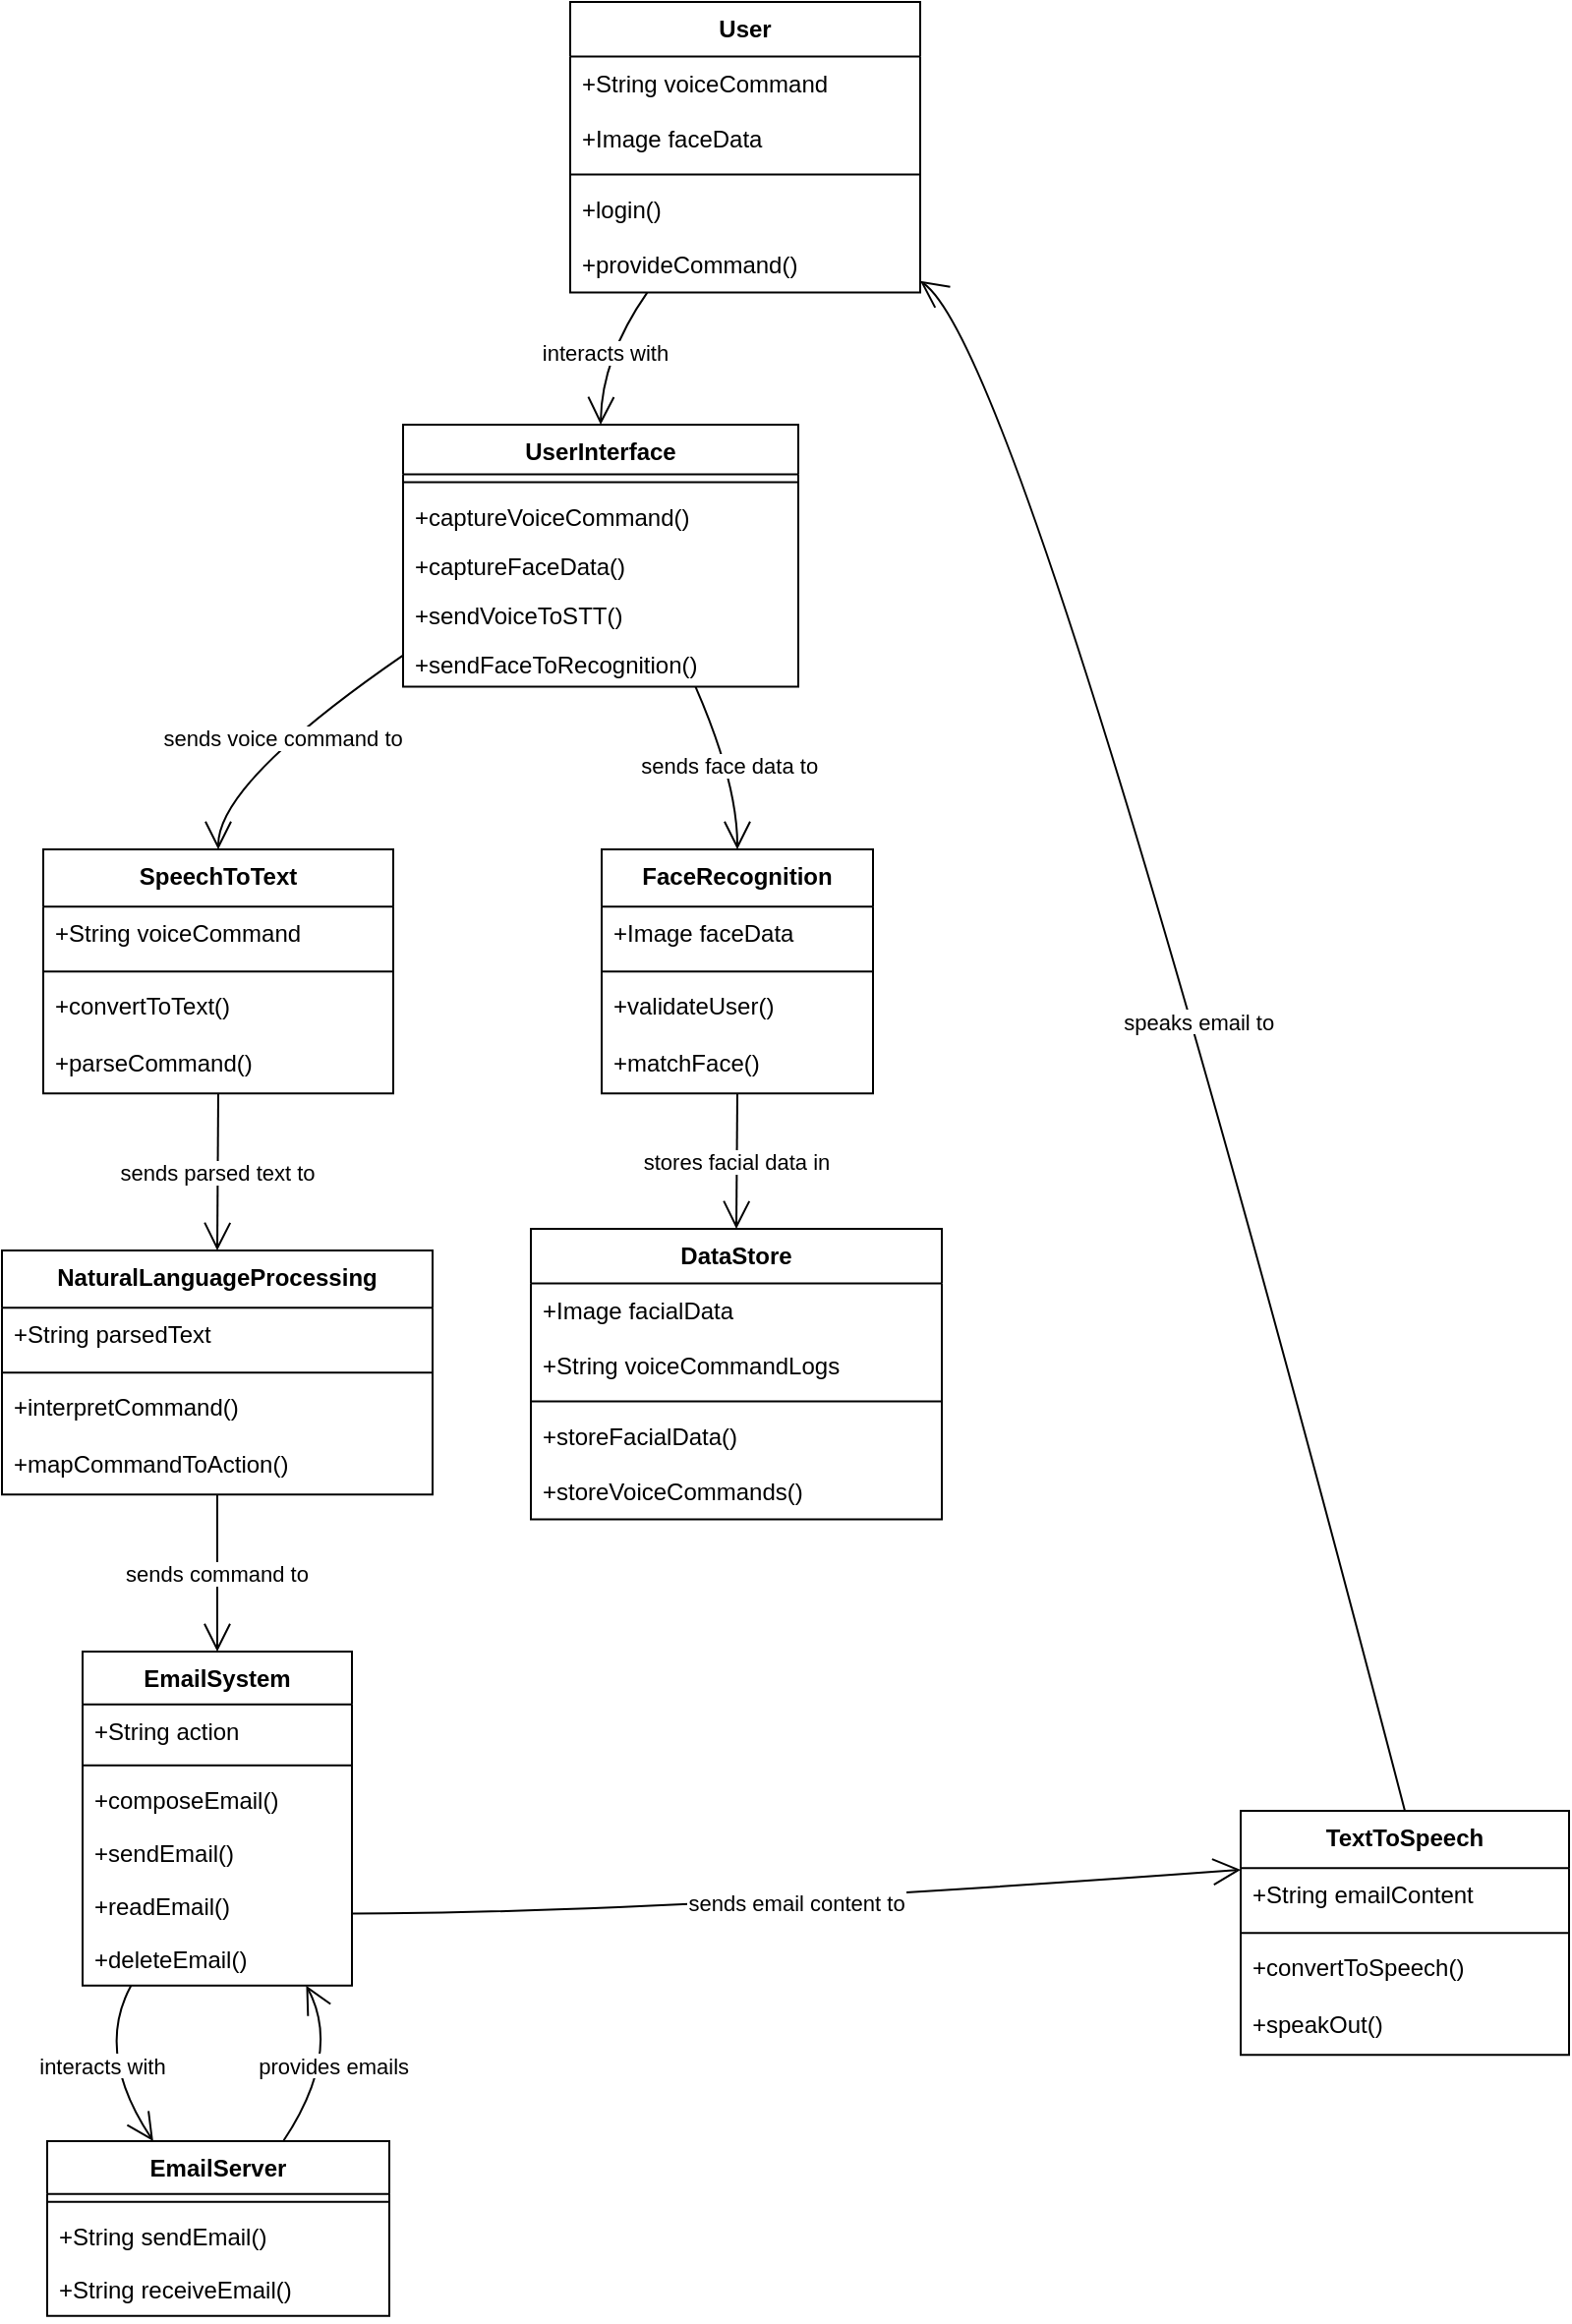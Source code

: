 <mxfile version="24.7.8">
  <diagram name="Page-1" id="zEuR2ata6NyK0iJPSnlo">
    <mxGraphModel dx="1105" dy="654" grid="1" gridSize="10" guides="1" tooltips="1" connect="1" arrows="1" fold="1" page="1" pageScale="1" pageWidth="850" pageHeight="1100" math="0" shadow="0">
      <root>
        <mxCell id="0" />
        <mxCell id="1" parent="0" />
        <mxCell id="K1ZRSHbWOJf6z0FxV2P3-123" value="User" style="swimlane;fontStyle=1;align=center;verticalAlign=top;childLayout=stackLayout;horizontal=1;startSize=27.8;horizontalStack=0;resizeParent=1;resizeParentMax=0;resizeLast=0;collapsible=0;marginBottom=0;" parent="1" vertex="1">
          <mxGeometry x="309" y="180" width="178" height="147.8" as="geometry" />
        </mxCell>
        <mxCell id="K1ZRSHbWOJf6z0FxV2P3-124" value="+String voiceCommand" style="text;strokeColor=none;fillColor=none;align=left;verticalAlign=top;spacingLeft=4;spacingRight=4;overflow=hidden;rotatable=0;points=[[0,0.5],[1,0.5]];portConstraint=eastwest;" parent="K1ZRSHbWOJf6z0FxV2P3-123" vertex="1">
          <mxGeometry y="27.8" width="178" height="28" as="geometry" />
        </mxCell>
        <mxCell id="K1ZRSHbWOJf6z0FxV2P3-125" value="+Image faceData" style="text;strokeColor=none;fillColor=none;align=left;verticalAlign=top;spacingLeft=4;spacingRight=4;overflow=hidden;rotatable=0;points=[[0,0.5],[1,0.5]];portConstraint=eastwest;" parent="K1ZRSHbWOJf6z0FxV2P3-123" vertex="1">
          <mxGeometry y="55.8" width="178" height="28" as="geometry" />
        </mxCell>
        <mxCell id="K1ZRSHbWOJf6z0FxV2P3-126" style="line;strokeWidth=1;fillColor=none;align=left;verticalAlign=middle;spacingTop=-1;spacingLeft=3;spacingRight=3;rotatable=0;labelPosition=right;points=[];portConstraint=eastwest;strokeColor=inherit;" parent="K1ZRSHbWOJf6z0FxV2P3-123" vertex="1">
          <mxGeometry y="83.8" width="178" height="8" as="geometry" />
        </mxCell>
        <mxCell id="K1ZRSHbWOJf6z0FxV2P3-127" value="+login()" style="text;strokeColor=none;fillColor=none;align=left;verticalAlign=top;spacingLeft=4;spacingRight=4;overflow=hidden;rotatable=0;points=[[0,0.5],[1,0.5]];portConstraint=eastwest;" parent="K1ZRSHbWOJf6z0FxV2P3-123" vertex="1">
          <mxGeometry y="91.8" width="178" height="28" as="geometry" />
        </mxCell>
        <mxCell id="K1ZRSHbWOJf6z0FxV2P3-128" value="+provideCommand()" style="text;strokeColor=none;fillColor=none;align=left;verticalAlign=top;spacingLeft=4;spacingRight=4;overflow=hidden;rotatable=0;points=[[0,0.5],[1,0.5]];portConstraint=eastwest;" parent="K1ZRSHbWOJf6z0FxV2P3-123" vertex="1">
          <mxGeometry y="119.8" width="178" height="28" as="geometry" />
        </mxCell>
        <mxCell id="K1ZRSHbWOJf6z0FxV2P3-129" value="UserInterface" style="swimlane;fontStyle=1;align=center;verticalAlign=top;childLayout=stackLayout;horizontal=1;startSize=25.273;horizontalStack=0;resizeParent=1;resizeParentMax=0;resizeLast=0;collapsible=0;marginBottom=0;" parent="1" vertex="1">
          <mxGeometry x="224" y="395" width="201" height="133.273" as="geometry" />
        </mxCell>
        <mxCell id="K1ZRSHbWOJf6z0FxV2P3-130" style="line;strokeWidth=1;fillColor=none;align=left;verticalAlign=middle;spacingTop=-1;spacingLeft=3;spacingRight=3;rotatable=0;labelPosition=right;points=[];portConstraint=eastwest;strokeColor=inherit;" parent="K1ZRSHbWOJf6z0FxV2P3-129" vertex="1">
          <mxGeometry y="25.273" width="201" height="8" as="geometry" />
        </mxCell>
        <mxCell id="K1ZRSHbWOJf6z0FxV2P3-131" value="+captureVoiceCommand()" style="text;strokeColor=none;fillColor=none;align=left;verticalAlign=top;spacingLeft=4;spacingRight=4;overflow=hidden;rotatable=0;points=[[0,0.5],[1,0.5]];portConstraint=eastwest;" parent="K1ZRSHbWOJf6z0FxV2P3-129" vertex="1">
          <mxGeometry y="33.273" width="201" height="25" as="geometry" />
        </mxCell>
        <mxCell id="K1ZRSHbWOJf6z0FxV2P3-132" value="+captureFaceData()" style="text;strokeColor=none;fillColor=none;align=left;verticalAlign=top;spacingLeft=4;spacingRight=4;overflow=hidden;rotatable=0;points=[[0,0.5],[1,0.5]];portConstraint=eastwest;" parent="K1ZRSHbWOJf6z0FxV2P3-129" vertex="1">
          <mxGeometry y="58.273" width="201" height="25" as="geometry" />
        </mxCell>
        <mxCell id="K1ZRSHbWOJf6z0FxV2P3-133" value="+sendVoiceToSTT()" style="text;strokeColor=none;fillColor=none;align=left;verticalAlign=top;spacingLeft=4;spacingRight=4;overflow=hidden;rotatable=0;points=[[0,0.5],[1,0.5]];portConstraint=eastwest;" parent="K1ZRSHbWOJf6z0FxV2P3-129" vertex="1">
          <mxGeometry y="83.273" width="201" height="25" as="geometry" />
        </mxCell>
        <mxCell id="K1ZRSHbWOJf6z0FxV2P3-134" value="+sendFaceToRecognition()" style="text;strokeColor=none;fillColor=none;align=left;verticalAlign=top;spacingLeft=4;spacingRight=4;overflow=hidden;rotatable=0;points=[[0,0.5],[1,0.5]];portConstraint=eastwest;" parent="K1ZRSHbWOJf6z0FxV2P3-129" vertex="1">
          <mxGeometry y="108.273" width="201" height="25" as="geometry" />
        </mxCell>
        <mxCell id="K1ZRSHbWOJf6z0FxV2P3-135" value="FaceRecognition" style="swimlane;fontStyle=1;align=center;verticalAlign=top;childLayout=stackLayout;horizontal=1;startSize=29.15;horizontalStack=0;resizeParent=1;resizeParentMax=0;resizeLast=0;collapsible=0;marginBottom=0;" parent="1" vertex="1">
          <mxGeometry x="325" y="611" width="138" height="124.15" as="geometry" />
        </mxCell>
        <mxCell id="K1ZRSHbWOJf6z0FxV2P3-136" value="+Image faceData" style="text;strokeColor=none;fillColor=none;align=left;verticalAlign=top;spacingLeft=4;spacingRight=4;overflow=hidden;rotatable=0;points=[[0,0.5],[1,0.5]];portConstraint=eastwest;" parent="K1ZRSHbWOJf6z0FxV2P3-135" vertex="1">
          <mxGeometry y="29.15" width="138" height="29" as="geometry" />
        </mxCell>
        <mxCell id="K1ZRSHbWOJf6z0FxV2P3-137" style="line;strokeWidth=1;fillColor=none;align=left;verticalAlign=middle;spacingTop=-1;spacingLeft=3;spacingRight=3;rotatable=0;labelPosition=right;points=[];portConstraint=eastwest;strokeColor=inherit;" parent="K1ZRSHbWOJf6z0FxV2P3-135" vertex="1">
          <mxGeometry y="58.15" width="138" height="8" as="geometry" />
        </mxCell>
        <mxCell id="K1ZRSHbWOJf6z0FxV2P3-138" value="+validateUser()" style="text;strokeColor=none;fillColor=none;align=left;verticalAlign=top;spacingLeft=4;spacingRight=4;overflow=hidden;rotatable=0;points=[[0,0.5],[1,0.5]];portConstraint=eastwest;" parent="K1ZRSHbWOJf6z0FxV2P3-135" vertex="1">
          <mxGeometry y="66.15" width="138" height="29" as="geometry" />
        </mxCell>
        <mxCell id="K1ZRSHbWOJf6z0FxV2P3-139" value="+matchFace()" style="text;strokeColor=none;fillColor=none;align=left;verticalAlign=top;spacingLeft=4;spacingRight=4;overflow=hidden;rotatable=0;points=[[0,0.5],[1,0.5]];portConstraint=eastwest;" parent="K1ZRSHbWOJf6z0FxV2P3-135" vertex="1">
          <mxGeometry y="95.15" width="138" height="29" as="geometry" />
        </mxCell>
        <mxCell id="K1ZRSHbWOJf6z0FxV2P3-140" value="SpeechToText" style="swimlane;fontStyle=1;align=center;verticalAlign=top;childLayout=stackLayout;horizontal=1;startSize=29.15;horizontalStack=0;resizeParent=1;resizeParentMax=0;resizeLast=0;collapsible=0;marginBottom=0;" parent="1" vertex="1">
          <mxGeometry x="41" y="611" width="178" height="124.15" as="geometry" />
        </mxCell>
        <mxCell id="K1ZRSHbWOJf6z0FxV2P3-141" value="+String voiceCommand" style="text;strokeColor=none;fillColor=none;align=left;verticalAlign=top;spacingLeft=4;spacingRight=4;overflow=hidden;rotatable=0;points=[[0,0.5],[1,0.5]];portConstraint=eastwest;" parent="K1ZRSHbWOJf6z0FxV2P3-140" vertex="1">
          <mxGeometry y="29.15" width="178" height="29" as="geometry" />
        </mxCell>
        <mxCell id="K1ZRSHbWOJf6z0FxV2P3-142" style="line;strokeWidth=1;fillColor=none;align=left;verticalAlign=middle;spacingTop=-1;spacingLeft=3;spacingRight=3;rotatable=0;labelPosition=right;points=[];portConstraint=eastwest;strokeColor=inherit;" parent="K1ZRSHbWOJf6z0FxV2P3-140" vertex="1">
          <mxGeometry y="58.15" width="178" height="8" as="geometry" />
        </mxCell>
        <mxCell id="K1ZRSHbWOJf6z0FxV2P3-143" value="+convertToText()" style="text;strokeColor=none;fillColor=none;align=left;verticalAlign=top;spacingLeft=4;spacingRight=4;overflow=hidden;rotatable=0;points=[[0,0.5],[1,0.5]];portConstraint=eastwest;" parent="K1ZRSHbWOJf6z0FxV2P3-140" vertex="1">
          <mxGeometry y="66.15" width="178" height="29" as="geometry" />
        </mxCell>
        <mxCell id="K1ZRSHbWOJf6z0FxV2P3-144" value="+parseCommand()" style="text;strokeColor=none;fillColor=none;align=left;verticalAlign=top;spacingLeft=4;spacingRight=4;overflow=hidden;rotatable=0;points=[[0,0.5],[1,0.5]];portConstraint=eastwest;" parent="K1ZRSHbWOJf6z0FxV2P3-140" vertex="1">
          <mxGeometry y="95.15" width="178" height="29" as="geometry" />
        </mxCell>
        <mxCell id="K1ZRSHbWOJf6z0FxV2P3-145" value="NaturalLanguageProcessing" style="swimlane;fontStyle=1;align=center;verticalAlign=top;childLayout=stackLayout;horizontal=1;startSize=29.15;horizontalStack=0;resizeParent=1;resizeParentMax=0;resizeLast=0;collapsible=0;marginBottom=0;" parent="1" vertex="1">
          <mxGeometry x="20" y="815" width="219" height="124.15" as="geometry" />
        </mxCell>
        <mxCell id="K1ZRSHbWOJf6z0FxV2P3-146" value="+String parsedText" style="text;strokeColor=none;fillColor=none;align=left;verticalAlign=top;spacingLeft=4;spacingRight=4;overflow=hidden;rotatable=0;points=[[0,0.5],[1,0.5]];portConstraint=eastwest;" parent="K1ZRSHbWOJf6z0FxV2P3-145" vertex="1">
          <mxGeometry y="29.15" width="219" height="29" as="geometry" />
        </mxCell>
        <mxCell id="K1ZRSHbWOJf6z0FxV2P3-147" style="line;strokeWidth=1;fillColor=none;align=left;verticalAlign=middle;spacingTop=-1;spacingLeft=3;spacingRight=3;rotatable=0;labelPosition=right;points=[];portConstraint=eastwest;strokeColor=inherit;" parent="K1ZRSHbWOJf6z0FxV2P3-145" vertex="1">
          <mxGeometry y="58.15" width="219" height="8" as="geometry" />
        </mxCell>
        <mxCell id="K1ZRSHbWOJf6z0FxV2P3-148" value="+interpretCommand()" style="text;strokeColor=none;fillColor=none;align=left;verticalAlign=top;spacingLeft=4;spacingRight=4;overflow=hidden;rotatable=0;points=[[0,0.5],[1,0.5]];portConstraint=eastwest;" parent="K1ZRSHbWOJf6z0FxV2P3-145" vertex="1">
          <mxGeometry y="66.15" width="219" height="29" as="geometry" />
        </mxCell>
        <mxCell id="K1ZRSHbWOJf6z0FxV2P3-149" value="+mapCommandToAction()" style="text;strokeColor=none;fillColor=none;align=left;verticalAlign=top;spacingLeft=4;spacingRight=4;overflow=hidden;rotatable=0;points=[[0,0.5],[1,0.5]];portConstraint=eastwest;" parent="K1ZRSHbWOJf6z0FxV2P3-145" vertex="1">
          <mxGeometry y="95.15" width="219" height="29" as="geometry" />
        </mxCell>
        <mxCell id="K1ZRSHbWOJf6z0FxV2P3-150" value="EmailSystem" style="swimlane;fontStyle=1;align=center;verticalAlign=top;childLayout=stackLayout;horizontal=1;startSize=26.9;horizontalStack=0;resizeParent=1;resizeParentMax=0;resizeLast=0;collapsible=0;marginBottom=0;" parent="1" vertex="1">
          <mxGeometry x="61" y="1019" width="137" height="169.9" as="geometry" />
        </mxCell>
        <mxCell id="K1ZRSHbWOJf6z0FxV2P3-151" value="+String action" style="text;strokeColor=none;fillColor=none;align=left;verticalAlign=top;spacingLeft=4;spacingRight=4;overflow=hidden;rotatable=0;points=[[0,0.5],[1,0.5]];portConstraint=eastwest;" parent="K1ZRSHbWOJf6z0FxV2P3-150" vertex="1">
          <mxGeometry y="26.9" width="137" height="27" as="geometry" />
        </mxCell>
        <mxCell id="K1ZRSHbWOJf6z0FxV2P3-152" style="line;strokeWidth=1;fillColor=none;align=left;verticalAlign=middle;spacingTop=-1;spacingLeft=3;spacingRight=3;rotatable=0;labelPosition=right;points=[];portConstraint=eastwest;strokeColor=inherit;" parent="K1ZRSHbWOJf6z0FxV2P3-150" vertex="1">
          <mxGeometry y="53.9" width="137" height="8" as="geometry" />
        </mxCell>
        <mxCell id="K1ZRSHbWOJf6z0FxV2P3-153" value="+composeEmail()" style="text;strokeColor=none;fillColor=none;align=left;verticalAlign=top;spacingLeft=4;spacingRight=4;overflow=hidden;rotatable=0;points=[[0,0.5],[1,0.5]];portConstraint=eastwest;" parent="K1ZRSHbWOJf6z0FxV2P3-150" vertex="1">
          <mxGeometry y="61.9" width="137" height="27" as="geometry" />
        </mxCell>
        <mxCell id="K1ZRSHbWOJf6z0FxV2P3-154" value="+sendEmail()" style="text;strokeColor=none;fillColor=none;align=left;verticalAlign=top;spacingLeft=4;spacingRight=4;overflow=hidden;rotatable=0;points=[[0,0.5],[1,0.5]];portConstraint=eastwest;" parent="K1ZRSHbWOJf6z0FxV2P3-150" vertex="1">
          <mxGeometry y="88.9" width="137" height="27" as="geometry" />
        </mxCell>
        <mxCell id="K1ZRSHbWOJf6z0FxV2P3-155" value="+readEmail()" style="text;strokeColor=none;fillColor=none;align=left;verticalAlign=top;spacingLeft=4;spacingRight=4;overflow=hidden;rotatable=0;points=[[0,0.5],[1,0.5]];portConstraint=eastwest;" parent="K1ZRSHbWOJf6z0FxV2P3-150" vertex="1">
          <mxGeometry y="115.9" width="137" height="27" as="geometry" />
        </mxCell>
        <mxCell id="K1ZRSHbWOJf6z0FxV2P3-156" value="+deleteEmail()" style="text;strokeColor=none;fillColor=none;align=left;verticalAlign=top;spacingLeft=4;spacingRight=4;overflow=hidden;rotatable=0;points=[[0,0.5],[1,0.5]];portConstraint=eastwest;" parent="K1ZRSHbWOJf6z0FxV2P3-150" vertex="1">
          <mxGeometry y="142.9" width="137" height="27" as="geometry" />
        </mxCell>
        <mxCell id="K1ZRSHbWOJf6z0FxV2P3-157" value="TextToSpeech" style="swimlane;fontStyle=1;align=center;verticalAlign=top;childLayout=stackLayout;horizontal=1;startSize=29.15;horizontalStack=0;resizeParent=1;resizeParentMax=0;resizeLast=0;collapsible=0;marginBottom=0;" parent="1" vertex="1">
          <mxGeometry x="650" y="1100" width="167" height="124.15" as="geometry" />
        </mxCell>
        <mxCell id="K1ZRSHbWOJf6z0FxV2P3-158" value="+String emailContent" style="text;strokeColor=none;fillColor=none;align=left;verticalAlign=top;spacingLeft=4;spacingRight=4;overflow=hidden;rotatable=0;points=[[0,0.5],[1,0.5]];portConstraint=eastwest;" parent="K1ZRSHbWOJf6z0FxV2P3-157" vertex="1">
          <mxGeometry y="29.15" width="167" height="29" as="geometry" />
        </mxCell>
        <mxCell id="K1ZRSHbWOJf6z0FxV2P3-159" style="line;strokeWidth=1;fillColor=none;align=left;verticalAlign=middle;spacingTop=-1;spacingLeft=3;spacingRight=3;rotatable=0;labelPosition=right;points=[];portConstraint=eastwest;strokeColor=inherit;" parent="K1ZRSHbWOJf6z0FxV2P3-157" vertex="1">
          <mxGeometry y="58.15" width="167" height="8" as="geometry" />
        </mxCell>
        <mxCell id="K1ZRSHbWOJf6z0FxV2P3-160" value="+convertToSpeech()" style="text;strokeColor=none;fillColor=none;align=left;verticalAlign=top;spacingLeft=4;spacingRight=4;overflow=hidden;rotatable=0;points=[[0,0.5],[1,0.5]];portConstraint=eastwest;" parent="K1ZRSHbWOJf6z0FxV2P3-157" vertex="1">
          <mxGeometry y="66.15" width="167" height="29" as="geometry" />
        </mxCell>
        <mxCell id="K1ZRSHbWOJf6z0FxV2P3-161" value="+speakOut()" style="text;strokeColor=none;fillColor=none;align=left;verticalAlign=top;spacingLeft=4;spacingRight=4;overflow=hidden;rotatable=0;points=[[0,0.5],[1,0.5]];portConstraint=eastwest;" parent="K1ZRSHbWOJf6z0FxV2P3-157" vertex="1">
          <mxGeometry y="95.15" width="167" height="29" as="geometry" />
        </mxCell>
        <mxCell id="K1ZRSHbWOJf6z0FxV2P3-162" value="DataStore" style="swimlane;fontStyle=1;align=center;verticalAlign=top;childLayout=stackLayout;horizontal=1;startSize=27.8;horizontalStack=0;resizeParent=1;resizeParentMax=0;resizeLast=0;collapsible=0;marginBottom=0;" parent="1" vertex="1">
          <mxGeometry x="289" y="804" width="209" height="147.8" as="geometry" />
        </mxCell>
        <mxCell id="K1ZRSHbWOJf6z0FxV2P3-163" value="+Image facialData" style="text;strokeColor=none;fillColor=none;align=left;verticalAlign=top;spacingLeft=4;spacingRight=4;overflow=hidden;rotatable=0;points=[[0,0.5],[1,0.5]];portConstraint=eastwest;" parent="K1ZRSHbWOJf6z0FxV2P3-162" vertex="1">
          <mxGeometry y="27.8" width="209" height="28" as="geometry" />
        </mxCell>
        <mxCell id="K1ZRSHbWOJf6z0FxV2P3-164" value="+String voiceCommandLogs" style="text;strokeColor=none;fillColor=none;align=left;verticalAlign=top;spacingLeft=4;spacingRight=4;overflow=hidden;rotatable=0;points=[[0,0.5],[1,0.5]];portConstraint=eastwest;" parent="K1ZRSHbWOJf6z0FxV2P3-162" vertex="1">
          <mxGeometry y="55.8" width="209" height="28" as="geometry" />
        </mxCell>
        <mxCell id="K1ZRSHbWOJf6z0FxV2P3-165" style="line;strokeWidth=1;fillColor=none;align=left;verticalAlign=middle;spacingTop=-1;spacingLeft=3;spacingRight=3;rotatable=0;labelPosition=right;points=[];portConstraint=eastwest;strokeColor=inherit;" parent="K1ZRSHbWOJf6z0FxV2P3-162" vertex="1">
          <mxGeometry y="83.8" width="209" height="8" as="geometry" />
        </mxCell>
        <mxCell id="K1ZRSHbWOJf6z0FxV2P3-166" value="+storeFacialData()" style="text;strokeColor=none;fillColor=none;align=left;verticalAlign=top;spacingLeft=4;spacingRight=4;overflow=hidden;rotatable=0;points=[[0,0.5],[1,0.5]];portConstraint=eastwest;" parent="K1ZRSHbWOJf6z0FxV2P3-162" vertex="1">
          <mxGeometry y="91.8" width="209" height="28" as="geometry" />
        </mxCell>
        <mxCell id="K1ZRSHbWOJf6z0FxV2P3-167" value="+storeVoiceCommands()" style="text;strokeColor=none;fillColor=none;align=left;verticalAlign=top;spacingLeft=4;spacingRight=4;overflow=hidden;rotatable=0;points=[[0,0.5],[1,0.5]];portConstraint=eastwest;" parent="K1ZRSHbWOJf6z0FxV2P3-162" vertex="1">
          <mxGeometry y="119.8" width="209" height="28" as="geometry" />
        </mxCell>
        <mxCell id="K1ZRSHbWOJf6z0FxV2P3-168" value="EmailServer" style="swimlane;fontStyle=1;align=center;verticalAlign=top;childLayout=stackLayout;horizontal=1;startSize=26.914;horizontalStack=0;resizeParent=1;resizeParentMax=0;resizeLast=0;collapsible=0;marginBottom=0;" parent="1" vertex="1">
          <mxGeometry x="43" y="1268" width="174" height="88.914" as="geometry" />
        </mxCell>
        <mxCell id="K1ZRSHbWOJf6z0FxV2P3-169" style="line;strokeWidth=1;fillColor=none;align=left;verticalAlign=middle;spacingTop=-1;spacingLeft=3;spacingRight=3;rotatable=0;labelPosition=right;points=[];portConstraint=eastwest;strokeColor=inherit;" parent="K1ZRSHbWOJf6z0FxV2P3-168" vertex="1">
          <mxGeometry y="26.914" width="174" height="8" as="geometry" />
        </mxCell>
        <mxCell id="K1ZRSHbWOJf6z0FxV2P3-170" value="+String sendEmail()" style="text;strokeColor=none;fillColor=none;align=left;verticalAlign=top;spacingLeft=4;spacingRight=4;overflow=hidden;rotatable=0;points=[[0,0.5],[1,0.5]];portConstraint=eastwest;" parent="K1ZRSHbWOJf6z0FxV2P3-168" vertex="1">
          <mxGeometry y="34.914" width="174" height="27" as="geometry" />
        </mxCell>
        <mxCell id="K1ZRSHbWOJf6z0FxV2P3-171" value="+String receiveEmail()" style="text;strokeColor=none;fillColor=none;align=left;verticalAlign=top;spacingLeft=4;spacingRight=4;overflow=hidden;rotatable=0;points=[[0,0.5],[1,0.5]];portConstraint=eastwest;" parent="K1ZRSHbWOJf6z0FxV2P3-168" vertex="1">
          <mxGeometry y="61.914" width="174" height="27" as="geometry" />
        </mxCell>
        <mxCell id="K1ZRSHbWOJf6z0FxV2P3-172" value="interacts with" style="curved=1;startArrow=none;endArrow=open;endSize=12;exitX=0.22;exitY=1;entryX=0.5;entryY=0;rounded=0;" parent="1" source="K1ZRSHbWOJf6z0FxV2P3-123" target="K1ZRSHbWOJf6z0FxV2P3-129" edge="1">
          <mxGeometry relative="1" as="geometry">
            <Array as="points">
              <mxPoint x="325" y="361" />
            </Array>
          </mxGeometry>
        </mxCell>
        <mxCell id="K1ZRSHbWOJf6z0FxV2P3-173" value="sends face data to" style="curved=1;startArrow=none;endArrow=open;endSize=12;exitX=0.74;exitY=1;entryX=0.5;entryY=0;rounded=0;" parent="1" source="K1ZRSHbWOJf6z0FxV2P3-129" target="K1ZRSHbWOJf6z0FxV2P3-135" edge="1">
          <mxGeometry relative="1" as="geometry">
            <Array as="points">
              <mxPoint x="394" y="577" />
            </Array>
          </mxGeometry>
        </mxCell>
        <mxCell id="K1ZRSHbWOJf6z0FxV2P3-174" value="sends voice command to" style="curved=1;startArrow=none;endArrow=open;endSize=12;exitX=0;exitY=0.88;entryX=0.5;entryY=0;rounded=0;" parent="1" source="K1ZRSHbWOJf6z0FxV2P3-129" target="K1ZRSHbWOJf6z0FxV2P3-140" edge="1">
          <mxGeometry relative="1" as="geometry">
            <Array as="points">
              <mxPoint x="130" y="577" />
            </Array>
          </mxGeometry>
        </mxCell>
        <mxCell id="K1ZRSHbWOJf6z0FxV2P3-175" value="stores facial data in" style="curved=1;startArrow=none;endArrow=open;endSize=12;exitX=0.5;exitY=1;entryX=0.5;entryY=0;rounded=0;" parent="1" source="K1ZRSHbWOJf6z0FxV2P3-135" target="K1ZRSHbWOJf6z0FxV2P3-162" edge="1">
          <mxGeometry relative="1" as="geometry">
            <Array as="points" />
          </mxGeometry>
        </mxCell>
        <mxCell id="K1ZRSHbWOJf6z0FxV2P3-176" value="sends parsed text to" style="curved=1;startArrow=none;endArrow=open;endSize=12;exitX=0.5;exitY=1;entryX=0.5;entryY=0;rounded=0;" parent="1" source="K1ZRSHbWOJf6z0FxV2P3-140" target="K1ZRSHbWOJf6z0FxV2P3-145" edge="1">
          <mxGeometry relative="1" as="geometry">
            <Array as="points" />
          </mxGeometry>
        </mxCell>
        <mxCell id="K1ZRSHbWOJf6z0FxV2P3-177" value="sends command to" style="curved=1;startArrow=none;endArrow=open;endSize=12;exitX=0.5;exitY=1;entryX=0.5;entryY=0;rounded=0;" parent="1" source="K1ZRSHbWOJf6z0FxV2P3-145" target="K1ZRSHbWOJf6z0FxV2P3-150" edge="1">
          <mxGeometry relative="1" as="geometry">
            <Array as="points" />
          </mxGeometry>
        </mxCell>
        <mxCell id="K1ZRSHbWOJf6z0FxV2P3-178" value="interacts with" style="curved=1;startArrow=none;endArrow=open;endSize=12;exitX=0.18;exitY=1;entryX=0.31;entryY=0;rounded=0;" parent="1" source="K1ZRSHbWOJf6z0FxV2P3-150" target="K1ZRSHbWOJf6z0FxV2P3-168" edge="1">
          <mxGeometry relative="1" as="geometry">
            <Array as="points">
              <mxPoint x="67" y="1223" />
            </Array>
          </mxGeometry>
        </mxCell>
        <mxCell id="K1ZRSHbWOJf6z0FxV2P3-179" value="sends email content to" style="curved=1;startArrow=none;endArrow=open;endSize=12;exitX=1;exitY=0.71;entryX=0;entryY=0.14;rounded=0;" parent="1" edge="1">
          <mxGeometry relative="1" as="geometry">
            <Array as="points">
              <mxPoint x="350" y="1152" />
            </Array>
            <mxPoint x="198" y="1152.249" as="sourcePoint" />
            <mxPoint x="650" y="1130.001" as="targetPoint" />
          </mxGeometry>
        </mxCell>
        <mxCell id="K1ZRSHbWOJf6z0FxV2P3-180" value="speaks email to" style="curved=1;startArrow=none;endArrow=open;endSize=12;exitX=0.5;exitY=0;entryX=1;entryY=0.96;rounded=0;" parent="1" source="K1ZRSHbWOJf6z0FxV2P3-157" target="K1ZRSHbWOJf6z0FxV2P3-123" edge="1">
          <mxGeometry relative="1" as="geometry">
            <Array as="points">
              <mxPoint x="541" y="361" />
            </Array>
          </mxGeometry>
        </mxCell>
        <mxCell id="K1ZRSHbWOJf6z0FxV2P3-181" value="provides emails" style="curved=1;startArrow=none;endArrow=open;endSize=12;exitX=0.69;exitY=0;entryX=0.83;entryY=1;rounded=0;" parent="1" source="K1ZRSHbWOJf6z0FxV2P3-168" target="K1ZRSHbWOJf6z0FxV2P3-150" edge="1">
          <mxGeometry relative="1" as="geometry">
            <Array as="points">
              <mxPoint x="193" y="1223" />
            </Array>
          </mxGeometry>
        </mxCell>
      </root>
    </mxGraphModel>
  </diagram>
</mxfile>
